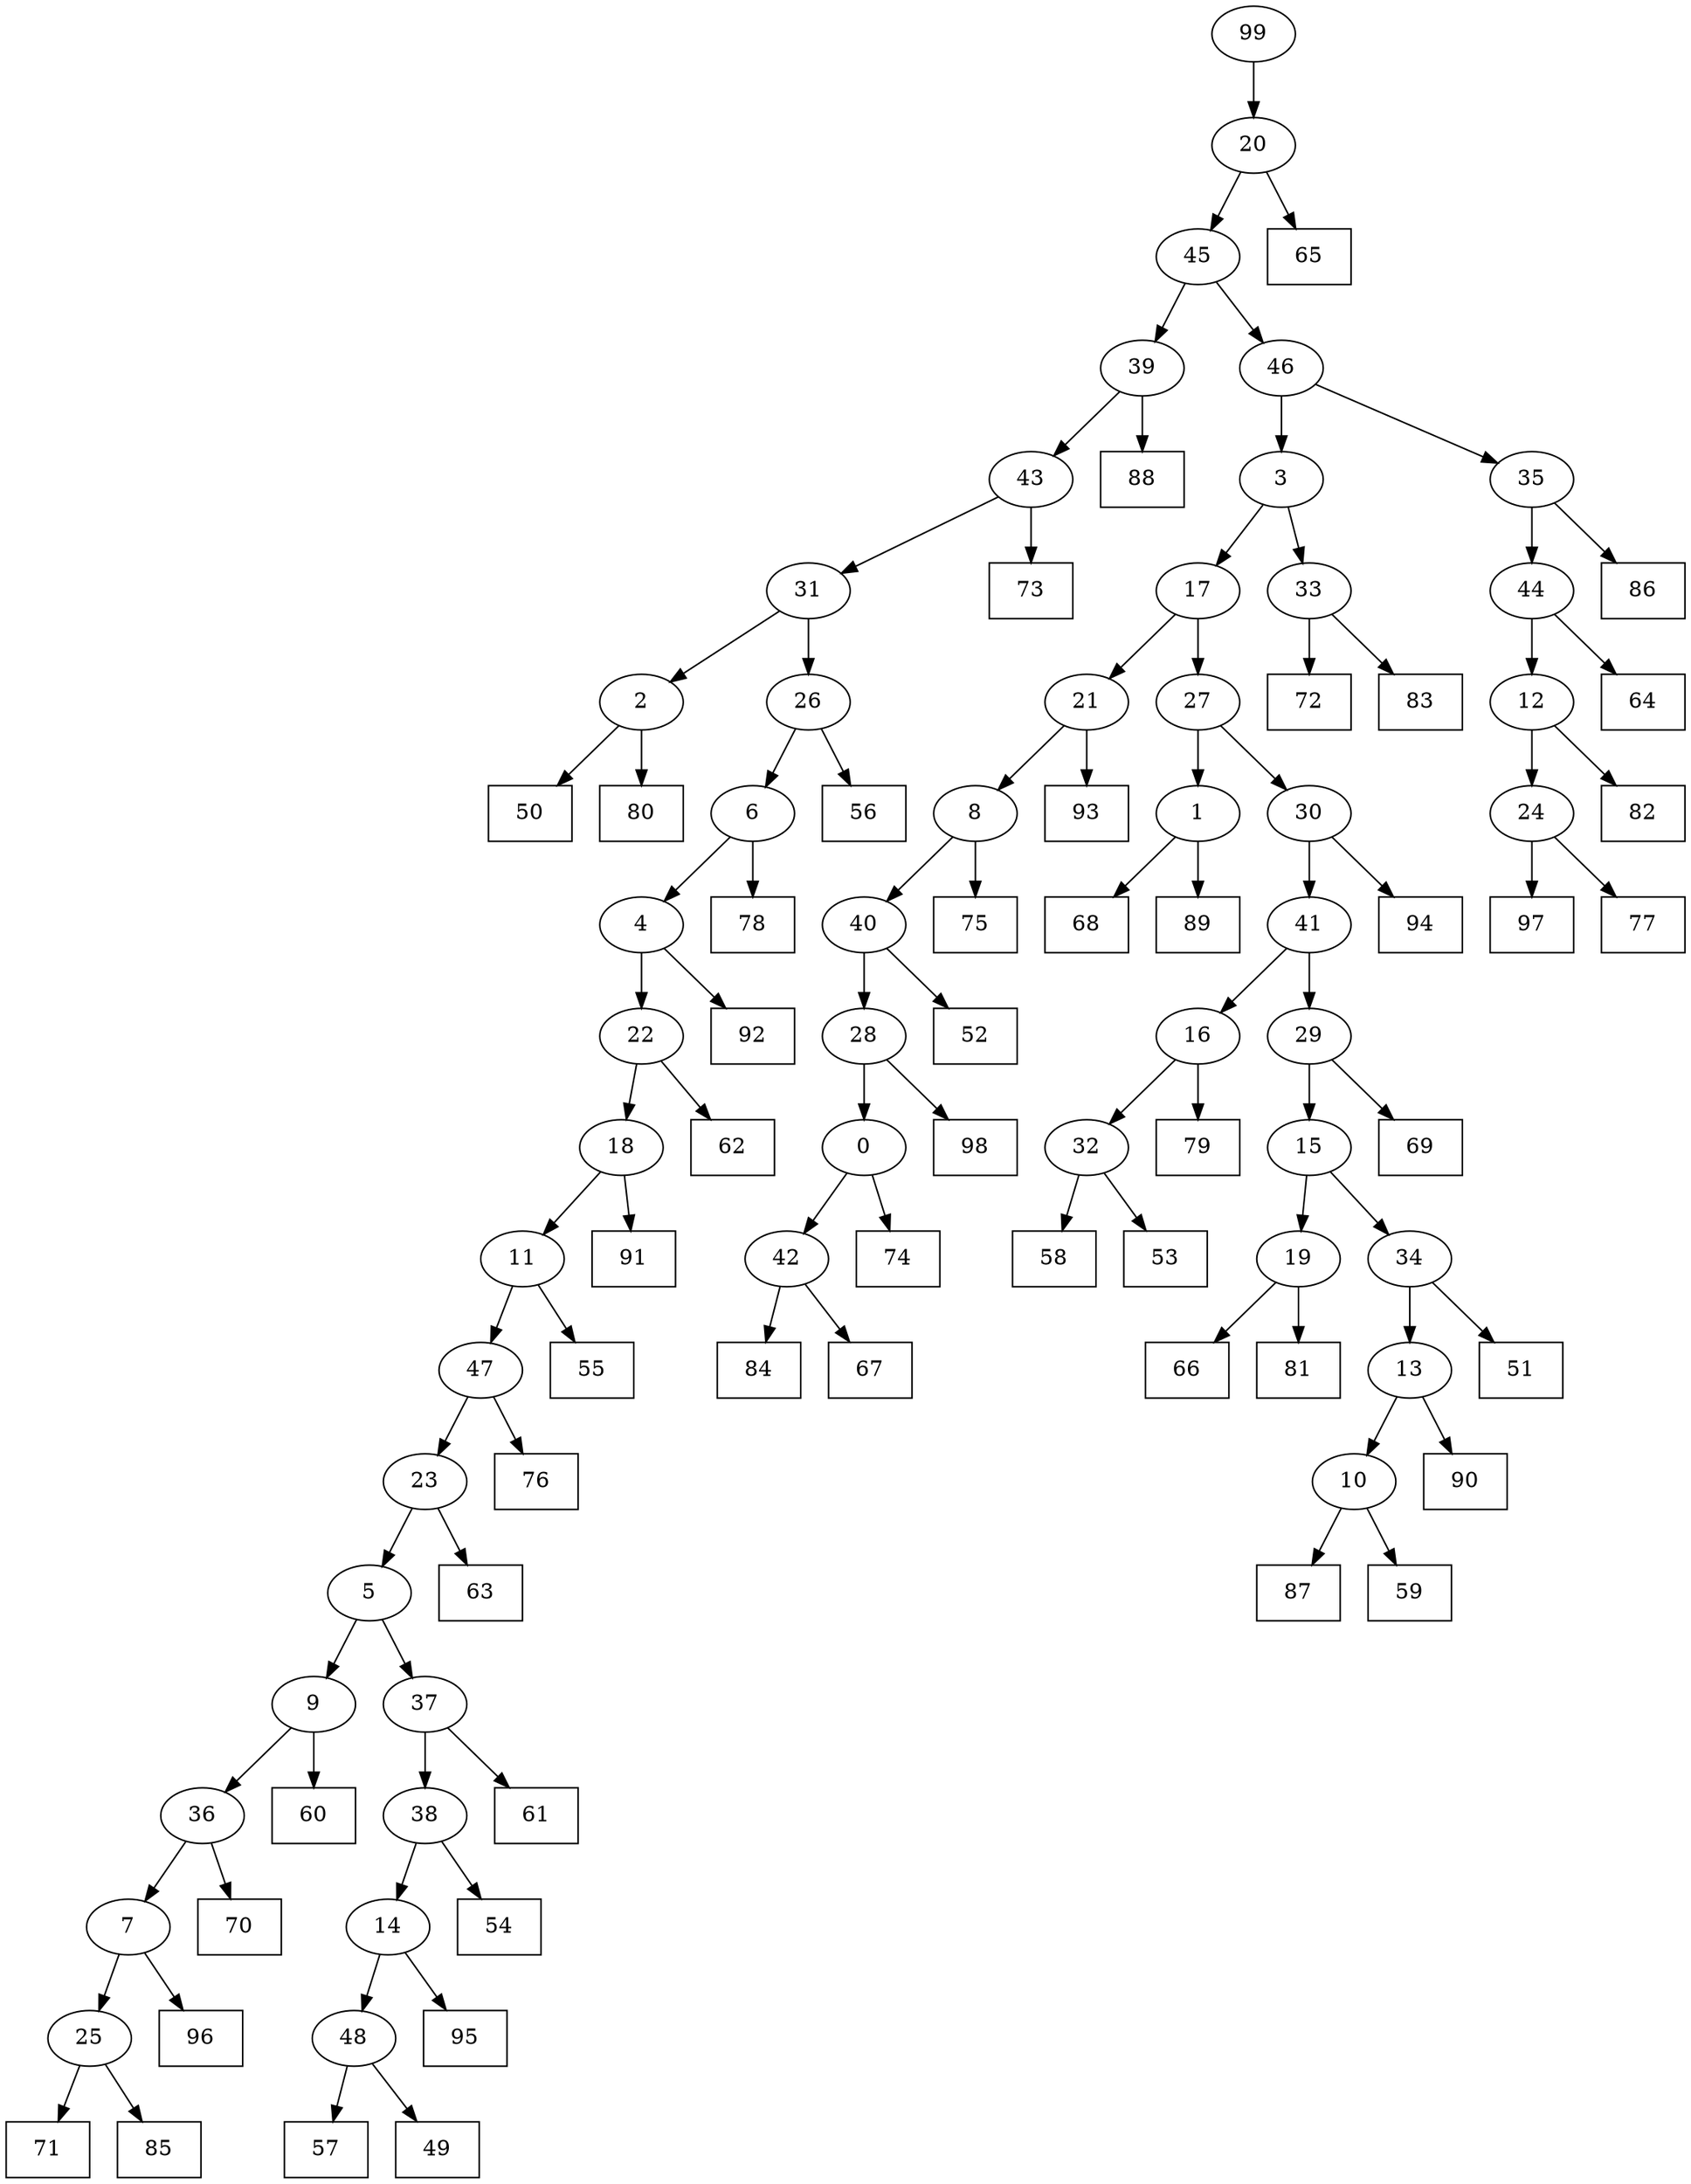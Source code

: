 digraph G {
0[label="0"];
1[label="1"];
2[label="2"];
3[label="3"];
4[label="4"];
5[label="5"];
6[label="6"];
7[label="7"];
8[label="8"];
9[label="9"];
10[label="10"];
11[label="11"];
12[label="12"];
13[label="13"];
14[label="14"];
15[label="15"];
16[label="16"];
17[label="17"];
18[label="18"];
19[label="19"];
20[label="20"];
21[label="21"];
22[label="22"];
23[label="23"];
24[label="24"];
25[label="25"];
26[label="26"];
27[label="27"];
28[label="28"];
29[label="29"];
30[label="30"];
31[label="31"];
32[label="32"];
33[label="33"];
34[label="34"];
35[label="35"];
36[label="36"];
37[label="37"];
38[label="38"];
39[label="39"];
40[label="40"];
41[label="41"];
42[label="42"];
43[label="43"];
44[label="44"];
45[label="45"];
46[label="46"];
47[label="47"];
48[label="48"];
49[shape=box,label="58"];
50[shape=box,label="95"];
51[shape=box,label="51"];
52[shape=box,label="88"];
53[shape=box,label="76"];
54[shape=box,label="52"];
55[shape=box,label="84"];
56[shape=box,label="72"];
57[shape=box,label="71"];
58[shape=box,label="56"];
59[shape=box,label="65"];
60[shape=box,label="70"];
61[shape=box,label="67"];
62[shape=box,label="74"];
63[shape=box,label="92"];
64[shape=box,label="54"];
65[shape=box,label="50"];
66[shape=box,label="87"];
67[shape=box,label="80"];
68[shape=box,label="93"];
69[shape=box,label="96"];
70[shape=box,label="66"];
71[shape=box,label="79"];
72[shape=box,label="75"];
73[shape=box,label="59"];
74[shape=box,label="55"];
75[shape=box,label="62"];
76[shape=box,label="68"];
77[shape=box,label="69"];
78[shape=box,label="73"];
79[shape=box,label="85"];
80[shape=box,label="57"];
81[shape=box,label="82"];
82[shape=box,label="83"];
83[shape=box,label="97"];
84[shape=box,label="64"];
85[shape=box,label="91"];
86[shape=box,label="78"];
87[shape=box,label="98"];
88[shape=box,label="86"];
89[shape=box,label="63"];
90[shape=box,label="53"];
91[shape=box,label="90"];
92[shape=box,label="60"];
93[shape=box,label="94"];
94[shape=box,label="61"];
95[shape=box,label="49"];
96[shape=box,label="89"];
97[shape=box,label="77"];
98[shape=box,label="81"];
99[label="99"];
40->54 ;
22->75 ;
1->96 ;
25->79 ;
34->51 ;
32->49 ;
24->97 ;
35->88 ;
18->85 ;
15->34 ;
0->62 ;
37->94 ;
16->71 ;
27->30 ;
10->66 ;
4->22 ;
21->68 ;
26->58 ;
33->82 ;
6->4 ;
4->63 ;
2->65 ;
36->7 ;
8->72 ;
48->80 ;
38->64 ;
28->0 ;
7->69 ;
37->38 ;
17->21 ;
42->61 ;
39->52 ;
18->11 ;
19->70 ;
33->56 ;
48->95 ;
9->92 ;
1->76 ;
29->15 ;
46->3 ;
3->33 ;
41->16 ;
17->27 ;
10->73 ;
20->59 ;
44->84 ;
6->86 ;
41->29 ;
29->77 ;
35->44 ;
20->45 ;
45->46 ;
5->9 ;
40->28 ;
28->87 ;
22->18 ;
13->10 ;
26->6 ;
24->83 ;
5->37 ;
38->14 ;
14->50 ;
23->89 ;
3->17 ;
9->36 ;
36->60 ;
12->24 ;
47->23 ;
23->5 ;
31->26 ;
45->39 ;
27->1 ;
34->13 ;
13->91 ;
14->48 ;
16->32 ;
32->90 ;
39->43 ;
15->19 ;
19->98 ;
99->20 ;
11->47 ;
47->53 ;
30->41 ;
21->8 ;
8->40 ;
11->74 ;
44->12 ;
12->81 ;
46->35 ;
0->42 ;
42->55 ;
30->93 ;
43->31 ;
31->2 ;
2->67 ;
43->78 ;
7->25 ;
25->57 ;
}
